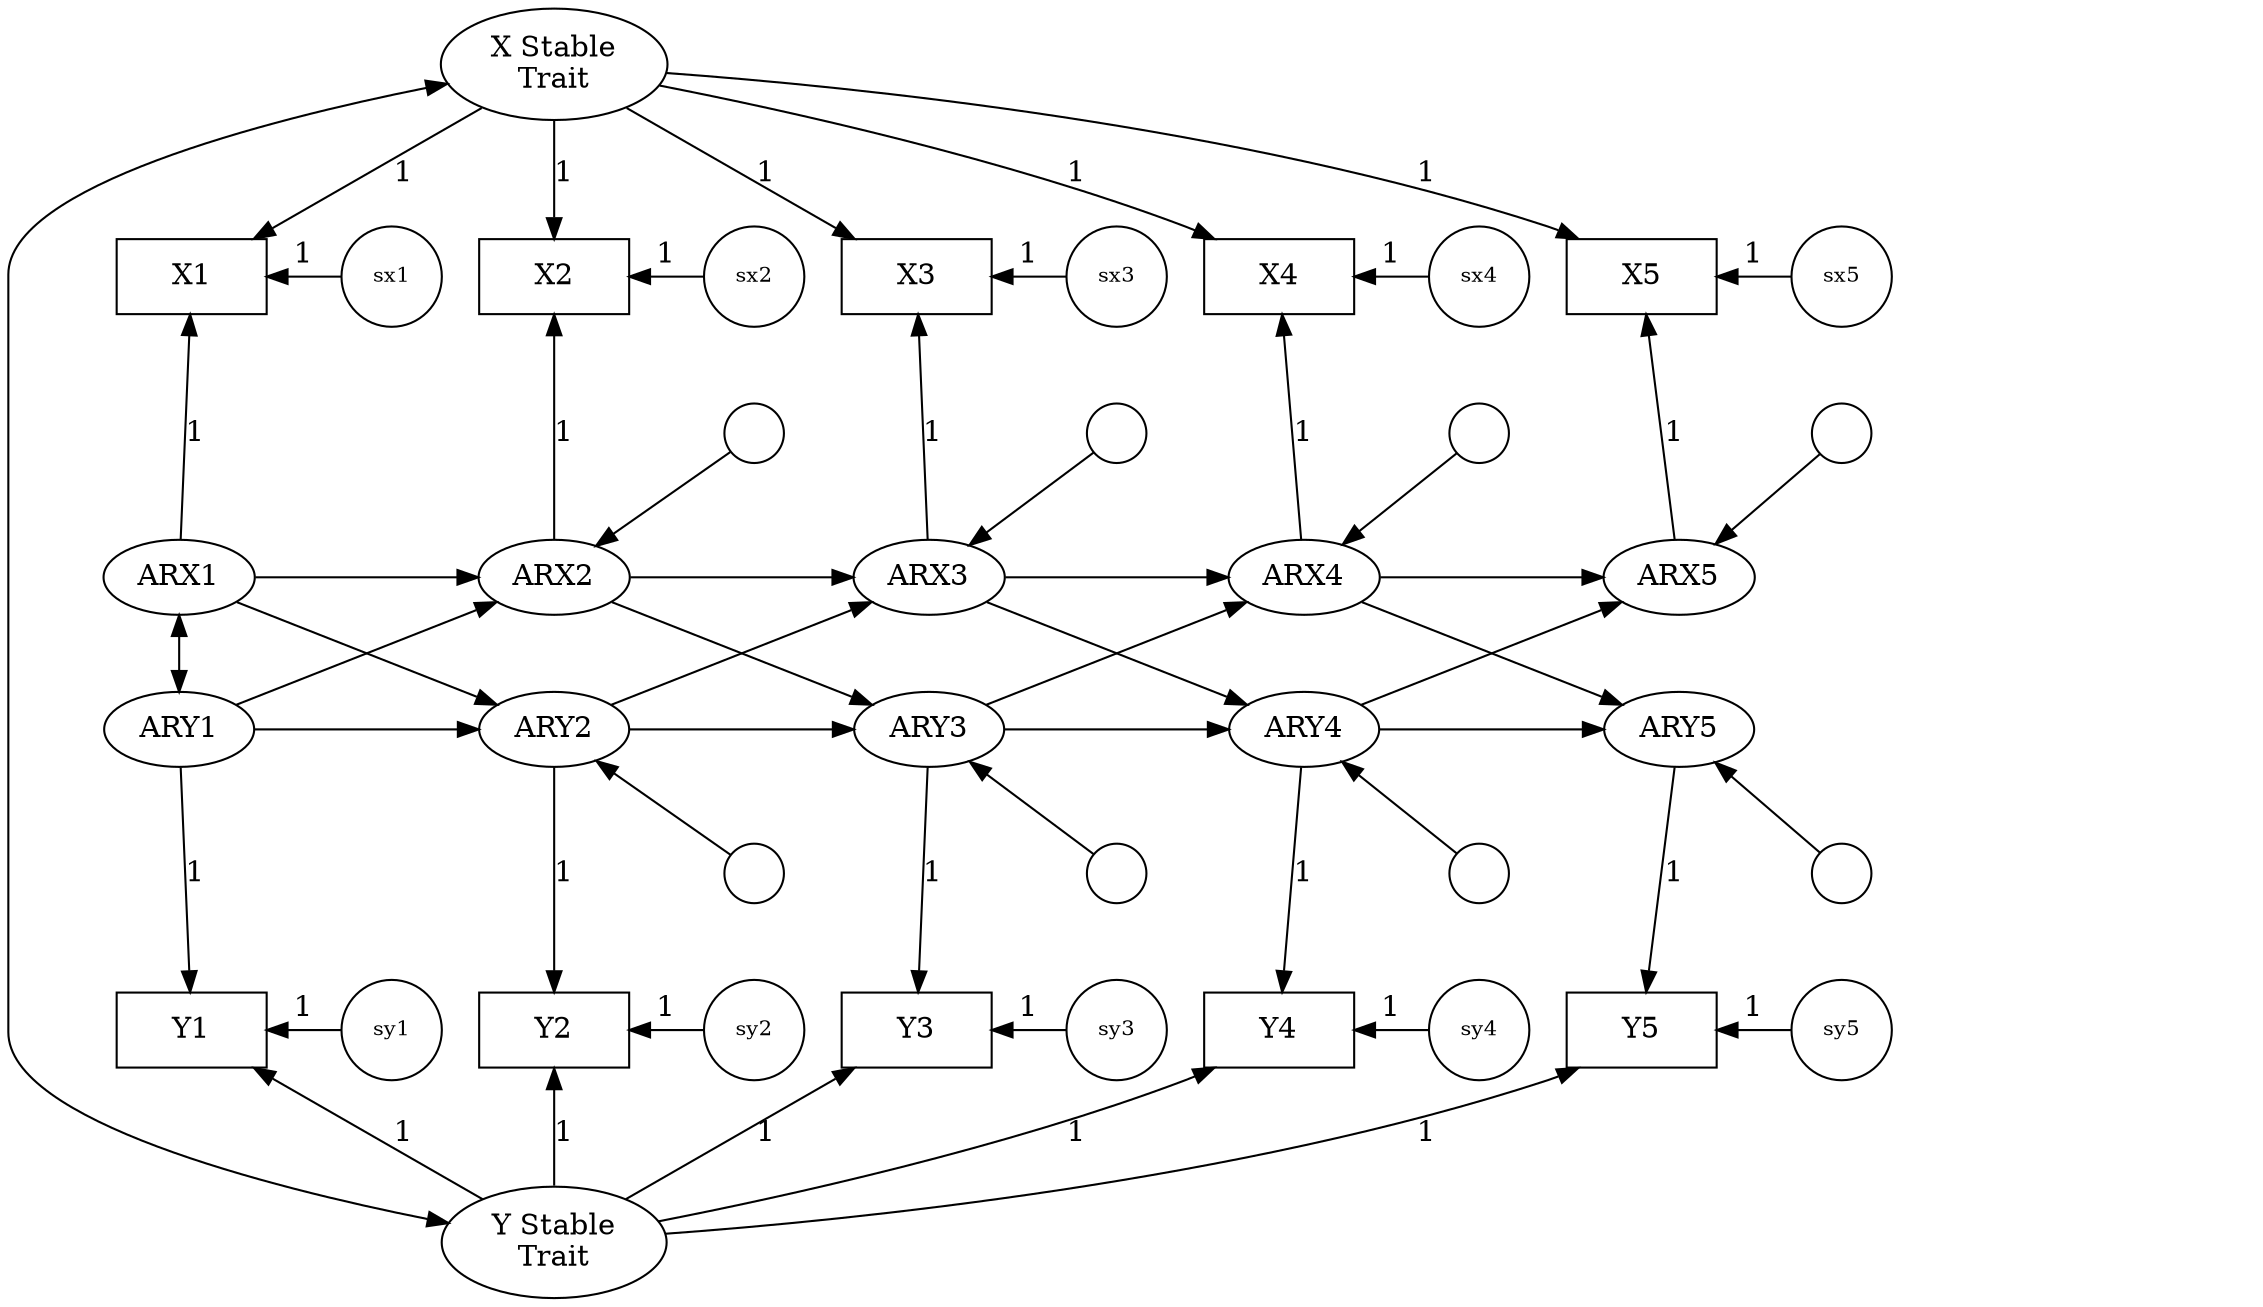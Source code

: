 digraph d {
    ranksep=.5;
    node [shape = ellipse];
    STX [label="X Stable\nTrait"]; 
    STY [label="Y Stable\nTrait"];
    node [shape = ellipse, width = 1];
    ARX1 ARX2 ARX3 ARX4 ARX5 ARX6 [style=invis]
    ARY1 ARY2 ARY3 ARY4 ARY5 ARY6 [style=invis]
    node [shape = box, width = 1];
    X1 X2 X3 X4 X5 X6 [style=invis]
    Y1 Y2 Y3 Y4 Y5 Y6 [style=invis]
    node [shape = circle, width = .05, fontsize="10"];
    sx1 sx2 sx3 sx4 sx5 sx6 [style=invis]
    sy1 sy2 sy3 sy4 sy5 sy6 [style=invis]
    
    {rank = same X1 X2 X3 X4 X5 X6 sx1 sx2 sx3 sx4 sx5 sx6}
    {rank = same arrx2 [label=" "] arrx3 [label=" "] arrx4 [label=" "] arrx5 [label=" "]} 
    {rank = same ARX1 ARX2 ARX3 ARX4 ARX5 ARX6}
    {rank = same ARY1 ARY2 ARY3 ARY4 ARY5 ARY6}
    {rank = same arry2 [label=" "] arry3 [label=" "] arry4 [label=" "] arry5 [label=" "]}
    {rank = same Y1 Y2 Y3 Y4 Y5 Y6 sy1 sy2 sy3 sy4 sy5 sy6}

    subgraph cluster_1 {
        X1 -> ARX1 [dir=back, label="1"]
        ARX1 -> ARY1 [dir=both]
        ARY1 -> Y1 [label="1"]
    };
    subgraph cluster_s1 {
        sx1 -> sy1 [style=invis]
    };
    subgraph cluster_2 {
        X2 -> ARX2 [dir=back, label="1"]
        ARX2 -> ARY2 [style=invis]
        ARY2 -> Y2 [label="1"]
    };
    subgraph cluster_s2 {
        sx2 -> arrx2  [style=invis]
        arrx2 -> ARX2
        arrx2 -> {X3 X2 ARX3} [style=invis]
        arry2 -> ARY2
        {Y2 Y3 ARY3} -> arry2 -> sy2 [style=invis]
    };
    subgraph cluster_3 {
        X3 -> ARX3 [dir=back, label="1"]
        ARX3 -> ARY3 [style=invis]
        ARY3 -> Y3 [label="1"]
    };
    subgraph cluster_s3 {
        sx3 -> arrx3  [style=invis]
        arrx3 -> ARX3
        arrx3 -> {X4 X3 ARX4} [style=invis]
        arry3 -> ARY3
        {Y3 Y4 ARY4} -> arry3 -> sy3 [style=invis]
    };
    subgraph cluster_4 {
        X4 -> ARX4 [dir=back, label="1"]
        ARX4 -> ARY4 [style=invis]
        ARY4 -> Y4 [label="1"]
    };
    subgraph cluster_s4 {
        sx4 -> arrx4  [style=invis]
        arrx4 -> ARX4
        arrx4 -> {X5 X4 ARX5} [style=invis]
        arry4 -> ARY4
        {Y4 Y5 ARY5} -> arry4 -> sy4 [style=invis]
    };
    subgraph cluster_5 {
        X5 -> ARX5 [dir=back, label="1"]
        ARX5 -> ARY5 [style=invis]
        ARY5 -> Y5 [label="1"]
    };
    subgraph cluster_s5 {
        sx5 -> arrx5  [style=invis]
        arrx5 -> ARX5
        arrx5 -> {X5 X6 ARX6} [style=invis]
        arry5 -> ARY5
        {Y5 Y6 ARY6} -> arry5 -> sy5 [style=invis]
    };

    X1 -> sx1 [dir=back, label="1"]
    X2 -> sx2 [dir=back, label="1"]
    X3 -> sx3 [dir=back, label="1"]
    X4 -> sx4 [dir=back, label="1"]
    X5 -> sx5 [dir=back, label="1"]
    X6 -> sx6 [style=invis]
    
    Y1 -> sy1 [dir=back, label="1"]
    Y2 -> sy2 [dir=back, label="1"]
    Y3 -> sy3 [dir=back, label="1"]
    Y4 -> sy4 [dir=back, label="1"]
    Y5 -> sy5 [dir=back, label="1"]
    Y6 -> sy6 [style=invis]
    
    ARX1 -> ARX2 -> ARX3 -> ARX4 -> ARX5 [minlen="3"]
    ARX5 -> ARX6 [style=invis, minlen="2"]
    ARY1 -> ARY2 -> ARY3 -> ARY4 -> ARY5 [minlen="3"]
    ARY5 -> ARY6 [style=invis, minlen="2"]
    ARX1 -> ARY2 -> ARX3 -> ARY4 -> ARX5
    ARY1 -> ARX2 -> ARY3 -> ARX4 -> ARY5
    
    STX -> {X1, X2, X3, X4, X5} [label="1"]
    {Y1, Y2, Y3, Y4, Y5} -> STY [dir=back, label="1"]
    
    
    STY -> STX [dir=both, style=invis]
    STX -> STY [dir=both]

    // formatting tricks
    sx4 -> X5 [style=invis, minlen=0]
    sy5 -> Y6 [style=invis, minlen=0]
    sy1 -> Y2 [style=invis, minlen=0]
    

    
}
